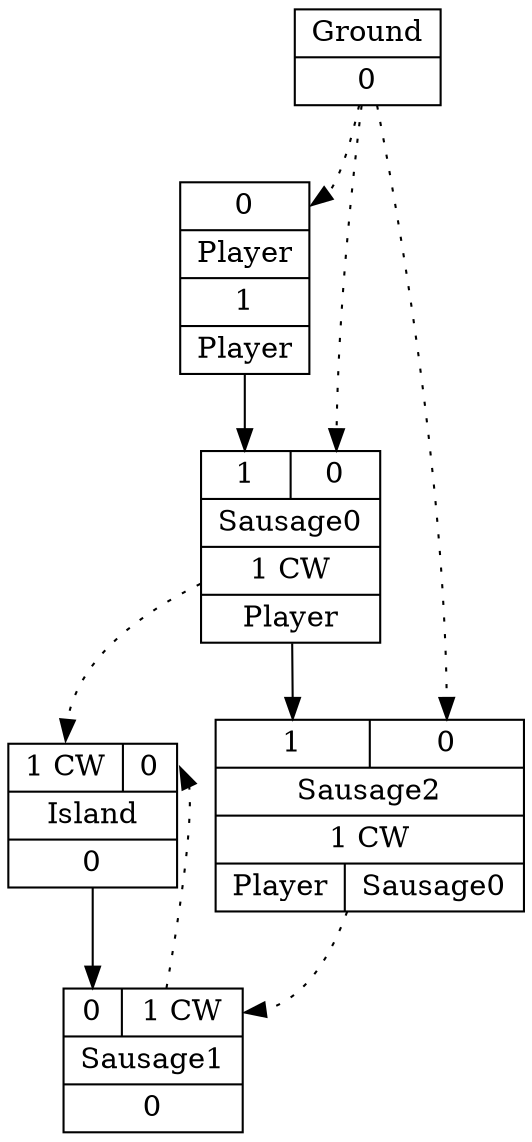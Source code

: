 digraph G {
node [shape=record];
Player[ label ="{{<GroundP>0}|{Player}|<PlayerOUT>1|{Player}}"];
Ground[ label ="{{Ground}|<GroundOUT>0}"];
Player[ label ="{{<GroundP>0}|{Player}|<PlayerOUT>1|{Player}}"];
Ground[ label ="{{Ground}|<GroundOUT>0}"];
Player[ label ="{{<GroundP>0}|{Player}|<PlayerOUT>1|{Player}}"];
Player[ label ="{{<GroundP>0}|{Player}|<PlayerOUT>1|{Player}}"];
Sausage0[ label ="{{<Player>1|<GroundP>0}|{Sausage0}|<Sausage0OUT>1 CW|{Player}}"];
Ground[ label ="{{Ground}|<GroundOUT>0}"];
Player[ label ="{{<GroundP>0}|{Player}|<PlayerOUT>1|{Player}}"];
Ground[ label ="{{Ground}|<GroundOUT>0}"];
Player[ label ="{{<GroundP>0}|{Player}|<PlayerOUT>1|{Player}}"];
Ground[ label ="{{Ground}|<GroundOUT>0}"];
Sausage0[ label ="{{<Player>1|<GroundP>0}|{Sausage0}|<Sausage0OUT>1 CW|{Player}}"];
Ground[ label ="{{Ground}|<GroundOUT>0}"];
Sausage0[ label ="{{<Player>1|<GroundP>0}|{Sausage0}|<Sausage0OUT>1 CW|{Player}}"];
Sausage0[ label ="{{<Player>1|<GroundP>0}|{Sausage0}|<Sausage0OUT>1 CW|{Player}}"];
Island[ label ="{{<Sausage0P>1 CW|<Sausage1P>0}|{Island}|<IslandOUT>0}"];
Sausage0[ label ="{{<Player>1|<GroundP>0}|{Sausage0}|<Sausage0OUT>1 CW|{Player}}"];
Sausage2[ label ="{{<Sausage0>1|<GroundP>0}|{Sausage2}|<Sausage2OUT>1 CW|{Player|Sausage0}}"];
Ground[ label ="{{Ground}|<GroundOUT>0}"];
Sausage0[ label ="{{<Player>1|<GroundP>0}|{Sausage0}|<Sausage0OUT>1 CW|{Player}}"];
Ground[ label ="{{Ground}|<GroundOUT>0}"];
Sausage0[ label ="{{<Player>1|<GroundP>0}|{Sausage0}|<Sausage0OUT>1 CW|{Player}}"];
Sausage0[ label ="{{<Player>1|<GroundP>0}|{Sausage0}|<Sausage0OUT>1 CW|{Player}}"];
Island[ label ="{{<Sausage0P>1 CW|<Sausage1P>0}|{Island}|<IslandOUT>0}"];
Sausage1[ label ="{{<Island>0|<Sausage2P>1 CW}|{Sausage1}|<Sausage1OUT>0}"];
Island[ label ="{{<Sausage0P>1 CW|<Sausage1P>0}|{Island}|<IslandOUT>0}"];
Island[ label ="{{<Sausage0P>1 CW|<Sausage1P>0}|{Island}|<IslandOUT>0}"];
Sausage1[ label ="{{<Island>0|<Sausage2P>1 CW}|{Sausage1}|<Sausage1OUT>0}"];
Ground[ label ="{{Ground}|<GroundOUT>0}"];
Sausage2[ label ="{{<Sausage0>1|<GroundP>0}|{Sausage2}|<Sausage2OUT>1 CW|{Player|Sausage0}}"];
Ground[ label ="{{Ground}|<GroundOUT>0}"];
Sausage2[ label ="{{<Sausage0>1|<GroundP>0}|{Sausage2}|<Sausage2OUT>1 CW|{Player|Sausage0}}"];
Sausage2[ label ="{{<Sausage0>1|<GroundP>0}|{Sausage2}|<Sausage2OUT>1 CW|{Player|Sausage0}}"];
Sausage1[ label ="{{<Island>0|<Sausage2P>1 CW}|{Sausage1}|<Sausage1OUT>0}"];
Sausage2[ label ="{{<Sausage0>1|<GroundP>0}|{Sausage2}|<Sausage2OUT>1 CW|{Player|Sausage0}}"];
Sausage1[ label ="{{<Island>0|<Sausage2P>1 CW}|{Sausage1}|<Sausage1OUT>0}"];
Sausage1[ label ="{{<Island>0|<Sausage2P>1 CW}|{Sausage1}|<Sausage1OUT>0}"];
Island[ label ="{{<Sausage0P>1 CW|<Sausage1P>0}|{Island}|<IslandOUT>0}"];
Ground[ label ="{{Ground}|<GroundOUT>0}"];
Sausage2[ label ="{{<Sausage0>1|<GroundP>0}|{Sausage2}|<Sausage2OUT>1 CW|{Player|Sausage0}}"];
Ground[ label ="{{Ground}|<GroundOUT>0}"];
Sausage2[ label ="{{<Sausage0>1|<GroundP>0}|{Sausage2}|<Sausage2OUT>1 CW|{Player|Sausage0}}"];
	"Ground" -> "Player":GroundP [style=dotted];
	"Player" -> "Sausage0":Player;
	"Ground" -> "Sausage0":GroundP [style=dotted];
	"Sausage0" -> "Island":Sausage0P [style=dotted];
	"Sausage0" -> "Sausage2":Sausage0;
	"Sausage1" -> "Island":Sausage1P [style=dotted];
	"Island" -> "Sausage1":Island;
	"Ground" -> "Sausage2":GroundP [style=dotted];
	"Sausage2" -> "Sausage1":Sausage2P [style=dotted];
}